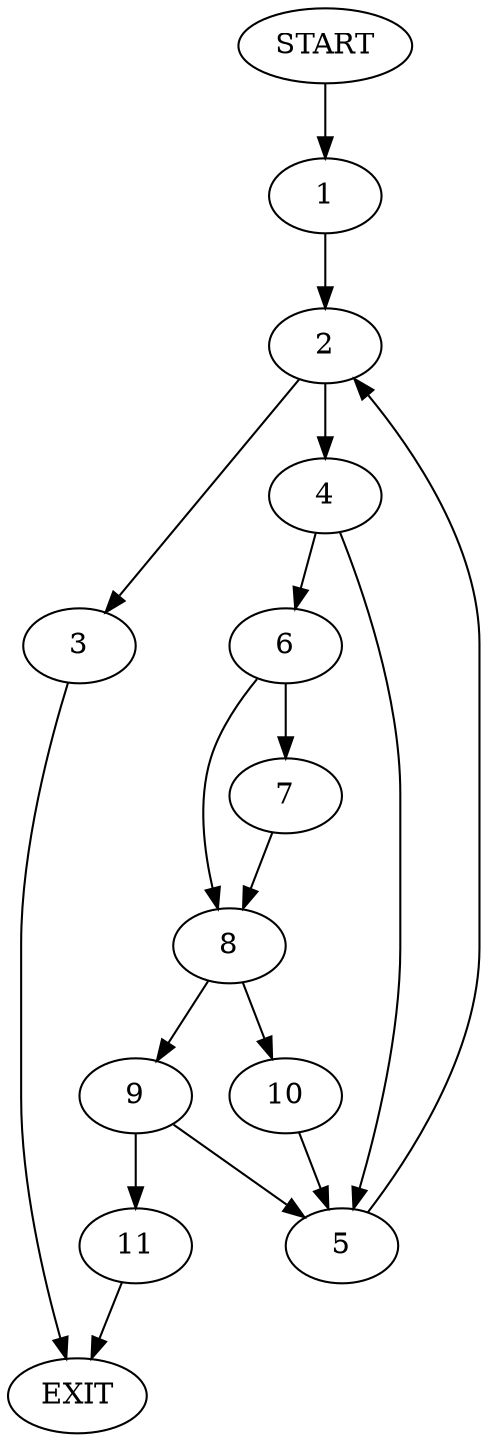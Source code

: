 digraph {
0 [label="START"]
12 [label="EXIT"]
0 -> 1
1 -> 2
2 -> 3
2 -> 4
3 -> 12
4 -> 5
4 -> 6
6 -> 7
6 -> 8
5 -> 2
7 -> 8
8 -> 9
8 -> 10
9 -> 11
9 -> 5
10 -> 5
11 -> 12
}
